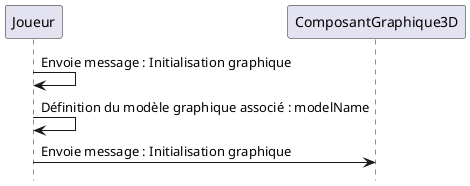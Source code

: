 @startuml
hide footbox

participant "Joueur" as joueur
participant "ComposantGraphique3D" as compGraph

joueur -> joueur : Envoie message : Initialisation graphique
joueur -> joueur : Définition du modèle graphique associé : modelName
joueur -> compGraph : Envoie message : Initialisation graphique

@enduml